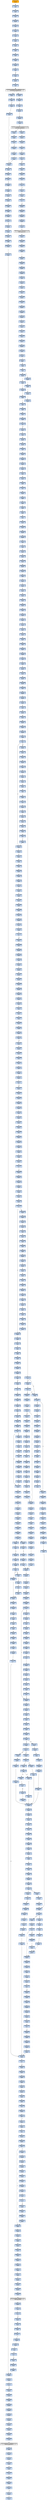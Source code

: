 strict digraph G {
	graph [bgcolor=transparent,
		name=G
	];
	node [color=lightsteelblue,
		fillcolor=lightsteelblue,
		shape=rectangle,
		style=filled
	];
	"0x0041ca8b"	[label="0x0041ca8b
xorl"];
	"0x0041ca8d"	[label="0x0041ca8d
leal"];
	"0x0041ca8b" -> "0x0041ca8d"	[color="#000000"];
	"0x0041ca87"	[label="0x0041ca87
movl"];
	"0x0041ca89"	[label="0x0041ca89
xorl"];
	"0x0041ca87" -> "0x0041ca89"	[color="#000000"];
	"0x0041c864"	[label="0x0041c864
xorl"];
	"0x0041c866"	[label="0x0041c866
movb"];
	"0x0041c864" -> "0x0041c866"	[color="#000000"];
	"0x0041c8f4"	[label="0x0041c8f4
movb"];
	"0x0041c8f6"	[label="0x0041c8f6
movl"];
	"0x0041c8f4" -> "0x0041c8f6"	[color="#000000"];
	"0x0041c398"	[label="0x0041c398
pushl"];
	"0x0041c39a"	[label="0x0041c39a
pushl"];
	"0x0041c398" -> "0x0041c39a"	[color="#000000"];
	"0x0041cf3d"	[label="0x0041cf3d
incl"];
	"0x0041cf3e"	[label="0x0041cf3e
leal"];
	"0x0041cf3d" -> "0x0041cf3e"	[color="#000000"];
	"0x0041c02f"	[label="0x0041c02f
jne"];
	"0x0041c035"	[label="0x0041c035
leal"];
	"0x0041c02f" -> "0x0041c035"	[color="#000000",
		label=F];
	"0x0041ce5f"	[label="0x0041ce5f
movl"];
	"0x0041ce62"	[label="0x0041ce62
movl"];
	"0x0041ce5f" -> "0x0041ce62"	[color="#000000"];
	"0x0041c9f4"	[label="0x0041c9f4
movl"];
	"0x0041c9f9"	[label="0x0041c9f9
subl"];
	"0x0041c9f4" -> "0x0041c9f9"	[color="#000000"];
	GETMODULEHANDLEA_KERNEL32_DLL	[color=lightgrey,
		fillcolor=lightgrey,
		label="GETMODULEHANDLEA_KERNEL32_DLL
GETMODULEHANDLEA"];
	"0x0041c287"	[label="0x0041c287
testl"];
	GETMODULEHANDLEA_KERNEL32_DLL -> "0x0041c287"	[color="#000000"];
	"0x0041c042"	[label="0x0041c042
movl"];
	GETMODULEHANDLEA_KERNEL32_DLL -> "0x0041c042"	[color="#000000"];
	"0x0041cbc3"	[label="0x0041cbc3
xorl"];
	"0x0041cbc5"	[label="0x0041cbc5
movl"];
	"0x0041cbc3" -> "0x0041cbc5"	[color="#000000"];
	"0x0041c93d"	[label="0x0041c93d
jge"];
	"0x0041c943"	[label="0x0041c943
cmpl"];
	"0x0041c93d" -> "0x0041c943"	[color="#000000",
		label=F];
	"0x0041c82c"	[label="0x0041c82c
addl"];
	"0x0041c831"	[label="0x0041c831
ret"];
	"0x0041c82c" -> "0x0041c831"	[color="#000000"];
	"0x0041c904"	[label="0x0041c904
shll"];
	"0x0041c907"	[label="0x0041c907
movw"];
	"0x0041c904" -> "0x0041c907"	[color="#000000"];
	"0x0041c9ec"	[label="0x0041c9ec
jae"];
	"0x0041c9ee"	[label="0x0041c9ee
movl"];
	"0x0041c9ec" -> "0x0041c9ee"	[color="#000000",
		label=F];
	"0x0041c9c0"	[label="0x0041c9c0
movb"];
	"0x0041c9c2"	[label="0x0041c9c2
incl"];
	"0x0041c9c0" -> "0x0041c9c2"	[color="#000000"];
	"0x0041cf31"	[label="0x0041cf31
movl"];
	"0x0041cf37"	[label="0x0041cf37
movl"];
	"0x0041cf31" -> "0x0041cf37"	[color="#000000"];
	"0x0041ceee"	[label="0x0041ceee
andl"];
	"0x0041cef3"	[label="0x0041cef3
shrl"];
	"0x0041ceee" -> "0x0041cef3"	[color="#000000"];
	"0x0041cee0"	[label="0x0041cee0
addl"];
	"0x0041cee2"	[label="0x0041cee2
shrl"];
	"0x0041cee0" -> "0x0041cee2"	[color="#000000"];
	"0x0041ccc9"	[label="0x0041ccc9
jb"];
	"0x0041cccb"	[label="0x0041cccb
jmp"];
	"0x0041ccc9" -> "0x0041cccb"	[color="#000000",
		label=F];
	"0x0041c056"	[label="0x0041c056
movb"];
	"0x0041c058"	[label="0x0041c058
scasb"];
	"0x0041c056" -> "0x0041c058"	[color="#000000"];
	"0x0041cb59"	[label="0x0041cb59
stosb"];
	"0x0041cb5a"	[label="0x0041cb5a
call"];
	"0x0041cb59" -> "0x0041cb5a"	[color="#000000"];
	"0x0041ce22"	[label="0x0041ce22
movl"];
	"0x0041ce24"	[label="0x0041ce24
je"];
	"0x0041ce22" -> "0x0041ce24"	[color="#000000"];
	"0x0041ce31"	[label="0x0041ce31
cmpl"];
	"0x0041ce34"	[label="0x0041ce34
jb"];
	"0x0041ce31" -> "0x0041ce34"	[color="#000000"];
	"0x0041c155"	[label="0x0041c155
jmp"];
	"0x0041c15f"	[label="0x0041c15f
movl"];
	"0x0041c155" -> "0x0041c15f"	[color="#000000"];
	"0x0041c7d4"	[label="0x0041c7d4
orl"];
	"0x0041c7d6"	[label="0x0041c7d6
movl"];
	"0x0041c7d4" -> "0x0041c7d6"	[color="#000000"];
	"0x0041cece"	[label="0x0041cece
movl"];
	"0x0041ced1"	[label="0x0041ced1
jae"];
	"0x0041cece" -> "0x0041ced1"	[color="#000000"];
	"0x0041c98b"	[label="0x0041c98b
movl"];
	"0x0041c98f"	[label="0x0041c98f
leal"];
	"0x0041c98b" -> "0x0041c98f"	[color="#000000"];
	VIRTUALPROTECT_KERNEL32_DLL	[color=lightgrey,
		fillcolor=lightgrey,
		label="VIRTUALPROTECT_KERNEL32_DLL
VIRTUALPROTECT"];
	"0x0041c3ff"	[label="0x0041c3ff
popl"];
	VIRTUALPROTECT_KERNEL32_DLL -> "0x0041c3ff"	[color="#000000"];
	"0x0041cef7"	[label="0x0041cef7
cmpl"];
	"0x0041cefa"	[label="0x0041cefa
jae"];
	"0x0041cef7" -> "0x0041cefa"	[color="#000000"];
	"0x0041cd3e"	[label="0x0041cd3e
movl"];
	"0x0041cd42"	[label="0x0041cd42
jmp"];
	"0x0041cd3e" -> "0x0041cd42"	[color="#000000"];
	"0x0041cb0f"	[label="0x0041cb0f
leal"];
	"0x0041cb12"	[label="0x0041cb12
movl"];
	"0x0041cb0f" -> "0x0041cb12"	[color="#000000"];
	"0x0041ca6a"	[label="0x0041ca6a
subl"];
	"0x0041ca6c"	[label="0x0041ca6c
subl"];
	"0x0041ca6a" -> "0x0041ca6c"	[color="#000000"];
	"0x0041c99f"	[label="0x0041c99f
jb"];
	"0x0041c9a1"	[label="0x0041c9a1
popl"];
	"0x0041c99f" -> "0x0041c9a1"	[color="#000000",
		label=F];
	"0x0041c05b"	[label="0x0041c05b
cmpb"];
	"0x0041c05d"	[label="0x0041c05d
jne"];
	"0x0041c05b" -> "0x0041c05d"	[color="#000000"];
	"0x0041cf5d"	[label="0x0041cf5d
movl"];
	"0x0041cf61"	[label="0x0041cf61
movl"];
	"0x0041cf5d" -> "0x0041cf61"	[color="#000000"];
	"0x0041ca82"	[label="0x0041ca82
popl"];
	"0x0041ca83"	[label="0x0041ca83
ret"];
	"0x0041ca82" -> "0x0041ca83"	[color="#000000"];
	"0x0041cb43"	[label="0x0041cb43
movl"];
	"0x0041cb49"	[label="0x0041cb49
movl"];
	"0x0041cb43" -> "0x0041cb49"	[color="#000000"];
	"0x0041c6ec"	[label="0x0041c6ec
leal"];
	"0x0041c6f0"	[label="0x0041c6f0
call"];
	"0x0041c6ec" -> "0x0041c6f0"	[color="#000000"];
	"0x0041c0b2"	[label="0x0041c0b2
pushl"];
	"0x0041c0b7"	[label="0x0041c0b7
pushl"];
	"0x0041c0b2" -> "0x0041c0b7"	[color="#000000"];
	"0x0041c395"	[label="0x0041c395
pushl"];
	"0x0041c396"	[label="0x0041c396
pushl"];
	"0x0041c395" -> "0x0041c396"	[color="#000000"];
	VIRTUALFREE_KERNEL32_DLL	[color=lightgrey,
		fillcolor=lightgrey,
		label="VIRTUALFREE_KERNEL32_DLL
VIRTUALFREE"];
	"0x0041c1a8"	[label="0x0041c1a8
movl"];
	VIRTUALFREE_KERNEL32_DLL -> "0x0041c1a8"	[color="#000000"];
	"0x0041cf4b"	[label="0x0041cf4b
incl"];
	"0x0041cf4c"	[label="0x0041cf4c
movb"];
	"0x0041cf4b" -> "0x0041cf4c"	[color="#000000"];
	"0x0041c2f1"	[label="0x0041c2f1
jne"];
	"0x0041c365"	[label="0x0041c365
movl"];
	"0x0041c2f1" -> "0x0041c365"	[color="#000000",
		label=T];
	"0x0041c1ae"	[label="0x0041c1ae
orl"];
	"0x0041c1b0"	[label="0x0041c1b0
je"];
	"0x0041c1ae" -> "0x0041c1b0"	[color="#000000"];
	"0x0041c90a"	[label="0x0041c90a
shrl"];
	"0x0041c90d"	[label="0x0041c90d
repz"];
	"0x0041c90a" -> "0x0041c90d"	[color="#000000"];
	"0x0041c16f"	[label="0x0041c16f
sarl"];
	"0x0041c172"	[label="0x0041c172
repz"];
	"0x0041c16f" -> "0x0041c172"	[color="#000000"];
	"0x0041cb3d"	[label="0x0041cb3d
movl"];
	"0x0041cb3d" -> "0x0041cb43"	[color="#000000"];
	"0x0041c1a8" -> "0x0041c1ae"	[color="#000000"];
	"0x0041c7bb"	[label="0x0041c7bb
movb"];
	"0x0041c7bd"	[label="0x0041c7bd
incl"];
	"0x0041c7bb" -> "0x0041c7bd"	[color="#000000"];
	"0x0041cce7"	[label="0x0041cce7
popl"];
	"0x0041cce8"	[label="0x0041cce8
movb"];
	"0x0041cce7" -> "0x0041cce8"	[color="#000000"];
	"0x0041cca3"	[label="0x0041cca3
testb"];
	"0x0041cca5"	[label="0x0041cca5
jne"];
	"0x0041cca3" -> "0x0041cca5"	[color="#000000"];
	"0x0041c85e"	[label="0x0041c85e
movl"];
	"0x0041c862"	[label="0x0041c862
jbe"];
	"0x0041c85e" -> "0x0041c862"	[color="#000000"];
	"0x0041c855"	[label="0x0041c855
movl"];
	"0x0041c85c"	[label="0x0041c85c
cmpl"];
	"0x0041c855" -> "0x0041c85c"	[color="#000000"];
	"0x0041caaf"	[label="0x0041caaf
incl"];
	"0x0041cab0"	[label="0x0041cab0
cmpl"];
	"0x0041caaf" -> "0x0041cab0"	[color="#000000"];
	"0x0041c9e9"	[label="0x0041c9e9
cmpl"];
	"0x0041c9e9" -> "0x0041c9ec"	[color="#000000"];
	"0x0041c04e"	[label="0x0041c04e
pushl"];
	"0x0041c04f"	[label="0x0041c04f
call"];
	"0x0041c04e" -> "0x0041c04f"	[color="#000000"];
	"0x0041cf4e"	[label="0x0041cf4e
movb"];
	"0x0041cf4c" -> "0x0041cf4e"	[color="#000000"];
	"0x0041ca07"	[label="0x0041ca07
jae"];
	"0x0041ca09"	[label="0x0041ca09
movl"];
	"0x0041ca07" -> "0x0041ca09"	[color="#000000",
		label=F];
	"0x0041ca1d"	[label="0x0041ca1d
cmpl"];
	"0x0041ca07" -> "0x0041ca1d"	[color="#000000",
		label=T];
	"0x0041cec4"	[label="0x0041cec4
orl"];
	"0x0041cec6"	[label="0x0041cec6
movl"];
	"0x0041cec4" -> "0x0041cec6"	[color="#000000"];
	"0x0041ce46"	[label="0x0041ce46
movl"];
	"0x0041ce49"	[label="0x0041ce49
movl"];
	"0x0041ce46" -> "0x0041ce49"	[color="#000000"];
	"0x0041c9a2"	[label="0x0041c9a2
popl"];
	"0x0041c9a1" -> "0x0041c9a2"	[color="#000000"];
	"0x0041c80a"	[label="0x0041c80a
popl"];
	"0x0041c80b"	[label="0x0041c80b
popl"];
	"0x0041c80a" -> "0x0041c80b"	[color="#000000"];
	"0x0041c9de"	[label="0x0041c9de
addl"];
	"0x0041c9e1"	[label="0x0041c9e1
movl"];
	"0x0041c9de" -> "0x0041c9e1"	[color="#000000"];
	"0x0041c7a5"	[label="0x0041c7a5
movl"];
	"0x0041c7a7"	[label="0x0041c7a7
pushl"];
	"0x0041c7a5" -> "0x0041c7a7"	[color="#000000"];
	"0x0041c993"	[label="0x0041c993
incl"];
	"0x0041c994"	[label="0x0041c994
movl"];
	"0x0041c993" -> "0x0041c994"	[color="#000000"];
	"0x0041c39e"	[label="0x0041c39e
call"];
	"0x0041c39e" -> VIRTUALPROTECT_KERNEL32_DLL	[color="#000000"];
	"0x0041c8b3"	[label="0x0041c8b3
movl"];
	"0x0041c8b7"	[label="0x0041c8b7
ja"];
	"0x0041c8b3" -> "0x0041c8b7"	[color="#000000"];
	"0x0041cb63"	[label="0x0041cb63
subl"];
	"0x0041cb5a" -> "0x0041cb63"	[color="#000000"];
	"0x0041cf6c"	[label="0x0041cf6c
testb"];
	"0x0041cf6e"	[label="0x0041cf6e
je"];
	"0x0041cf6c" -> "0x0041cf6e"	[color="#000000"];
	"0x0041c97f"	[label="0x0041c97f
movl"];
	"0x0041c983"	[label="0x0041c983
movl"];
	"0x0041c97f" -> "0x0041c983"	[color="#000000"];
	"0x0041cb71"	[label="0x0041cb71
pushl"];
	"0x0041cb72"	[label="0x0041cb72
pushl"];
	"0x0041cb71" -> "0x0041cb72"	[color="#000000"];
	"0x0041cb02"	[label="0x0041cb02
movl"];
	"0x0041cb06"	[label="0x0041cb06
movl"];
	"0x0041cb02" -> "0x0041cb06"	[color="#000000"];
	"0x0041c7f2"	[label="0x0041c7f2
subl"];
	"0x0041c7f4"	[label="0x0041c7f4
shrl"];
	"0x0041c7f2" -> "0x0041c7f4"	[color="#000000"];
	"0x0041cb0d"	[label="0x0041cb0d
movl"];
	"0x0041cb0d" -> "0x0041cb0f"	[color="#000000"];
	"0x0041c939"	[label="0x0041c939
movl"];
	"0x0041c939" -> "0x0041c93d"	[color="#000000"];
	"0x0041c7a8"	[label="0x0041c7a8
movl"];
	"0x0041c7a7" -> "0x0041c7a8"	[color="#000000"];
	"0x0041c915"	[label="0x0041c915
andl"];
	"0x0041c918"	[label="0x0041c918
repz"];
	"0x0041c915" -> "0x0041c918"	[color="#000000"];
	"0x0041ce5c"	[label="0x0041ce5c
cmpl"];
	"0x0041ce5c" -> "0x0041ce5f"	[color="#000000"];
	"0x0041ce29"	[label="0x0041ce29
jb"];
	"0x0041ce2b"	[label="0x0041ce2b
movl"];
	"0x0041ce29" -> "0x0041ce2b"	[color="#000000",
		label=F];
	"0x0041ce9c"	[label="0x0041ce9c
cmpl"];
	"0x0041ce29" -> "0x0041ce9c"	[color="#000000",
		label=T];
	"0x0041c7eb"	[label="0x0041c7eb
movl"];
	"0x0041c7ee"	[label="0x0041c7ee
movl"];
	"0x0041c7eb" -> "0x0041c7ee"	[color="#000000"];
	"0x0041c9b2"	[label="0x0041c9b2
pushl"];
	"0x0041c9b3"	[label="0x0041c9b3
movl"];
	"0x0041c9b2" -> "0x0041c9b3"	[color="#000000"];
	"0x0041c7f6"	[label="0x0041c7f6
movl"];
	"0x0041c7f4" -> "0x0041c7f6"	[color="#000000"];
	"0x0041ca4e"	[label="0x0041ca4e
jmp"];
	"0x0041ca58"	[label="0x0041ca58
movl"];
	"0x0041ca4e" -> "0x0041ca58"	[color="#000000"];
	"0x0041ce88"	[label="0x0041ce88
shrl"];
	"0x0041ce8a"	[label="0x0041ce8a
leal"];
	"0x0041ce88" -> "0x0041ce8a"	[color="#000000"];
	"0x0041c00e"	[label="0x0041c00e
call"];
	"0x0041c014"	[label="0x0041c014
popl"];
	"0x0041c00e" -> "0x0041c014"	[color="#000000"];
	"0x0041c03b"	[label="0x0041c03b
pushl"];
	"0x0041c035" -> "0x0041c03b"	[color="#000000"];
	"0x0041c8e9"	[label="0x0041c8e9
movl"];
	"0x0041c8eb"	[label="0x0041c8eb
andl"];
	"0x0041c8e9" -> "0x0041c8eb"	[color="#000000"];
	"0x0041c11d"	[label="0x0041c11d
xorl"];
	"0x0041c11f"	[label="0x0041c11f
orl"];
	"0x0041c11d" -> "0x0041c11f"	[color="#000000"];
	"0x0041c804"	[label="0x0041c804
addl"];
	"0x0041c806"	[label="0x0041c806
popl"];
	"0x0041c804" -> "0x0041c806"	[color="#000000"];
	"0x0041ca9b"	[label="0x0041ca9b
movb"];
	"0x0041caa2"	[label="0x0041caa2
popl"];
	"0x0041ca9b" -> "0x0041caa2"	[color="#000000"];
	"0x0041c8d5"	[label="0x0041c8d5
movl"];
	"0x0041c8d8"	[label="0x0041c8d8
movl"];
	"0x0041c8d5" -> "0x0041c8d8"	[color="#000000"];
	"0x0041cb9c"	[label="0x0041cb9c
incl"];
	"0x0041cb9d"	[label="0x0041cb9d
cmpl"];
	"0x0041cb9c" -> "0x0041cb9d"	[color="#000000"];
	"0x0041cf63"	[label="0x0041cf63
jmp"];
	"0x0041cf70"	[label="0x0041cf70
cmpl"];
	"0x0041cf63" -> "0x0041cf70"	[color="#000000"];
	"0x0041ca75"	[label="0x0041ca75
addl"];
	"0x0041ca77"	[label="0x0041ca77
movl"];
	"0x0041ca75" -> "0x0041ca77"	[color="#000000"];
	"0x0041ca65"	[label="0x0041ca65
movl"];
	"0x0041ca65" -> "0x0041ca6a"	[color="#000000"];
	"0x0041c055"	[label="0x0041c055
stosl"];
	"0x0041c055" -> "0x0041c056"	[color="#000000"];
	"0x0041ca22"	[label="0x0041ca22
cmpl"];
	"0x0041ca25"	[label="0x0041ca25
sbbl"];
	"0x0041ca22" -> "0x0041ca25"	[color="#000000"];
	"0x0041cd42" -> "0x0041cf70"	[color="#000000"];
	"0x0041c8f0"	[label="0x0041c8f0
subl"];
	"0x0041c8eb" -> "0x0041c8f0"	[color="#000000"];
	"0x0041c0fc"	[label="0x0041c0fc
call"];
	"0x0041c6c8"	[label="0x0041c6c8
movl"];
	"0x0041c0fc" -> "0x0041c6c8"	[color="#000000"];
	"0x0041c871"	[label="0x0041c871
incl"];
	"0x0041c872"	[label="0x0041c872
incl"];
	"0x0041c871" -> "0x0041c872"	[color="#000000"];
	"0x0041c986"	[label="0x0041c986
xorl"];
	"0x0041c988"	[label="0x0041c988
movb"];
	"0x0041c986" -> "0x0041c988"	[color="#000000"];
	"0x0041c397"	[label="0x0041c397
pushl"];
	"0x0041c396" -> "0x0041c397"	[color="#000000"];
	"0x0041c0f1"	[label="0x0041c0f1
pushl"];
	"0x0041c0f7"	[label="0x0041c0f7
pushl"];
	"0x0041c0f1" -> "0x0041c0f7"	[color="#000000"];
	"0x0041ca42"	[label="0x0041ca42
jmp"];
	"0x0041ca42" -> "0x0041ca58"	[color="#000000"];
	"0x0041cb30"	[label="0x0041cb30
xorl"];
	"0x0041cb32"	[label="0x0041cb32
movl"];
	"0x0041cb30" -> "0x0041cb32"	[color="#000000"];
	"0x0041ca0f"	[label="0x0041ca0f
movl"];
	"0x0041ca09" -> "0x0041ca0f"	[color="#000000"];
	"0x0041c0e2"	[label="0x0041c0e2
movl"];
	"0x0041c0e8"	[label="0x0041c0e8
pushl"];
	"0x0041c0e2" -> "0x0041c0e8"	[color="#000000"];
	"0x0041cf05"	[label="0x0041cf05
je"];
	"0x0041cf07"	[label="0x0041cf07
movl"];
	"0x0041cf05" -> "0x0041cf07"	[color="#000000",
		label=F];
	"0x0041cf05" -> "0x0041cf37"	[color="#000000",
		label=T];
	"0x0041cec1"	[label="0x0041cec1
addl"];
	"0x0041cec1" -> "0x0041cec4"	[color="#000000"];
	"0x0041ca47"	[label="0x0041ca47
jae"];
	"0x0041ca49"	[label="0x0041ca49
movl"];
	"0x0041ca47" -> "0x0041ca49"	[color="#000000",
		label=F];
	"0x0041ca7d"	[label="0x0041ca7d
popl"];
	"0x0041ca77" -> "0x0041ca7d"	[color="#000000"];
	"0x0041c8bd"	[label="0x0041c8bd
movl"];
	"0x0041c8b7" -> "0x0041c8bd"	[color="#000000",
		label=F];
	"0x0041c875"	[label="0x0041c875
movl"];
	"0x0041c877"	[label="0x0041c877
jb"];
	"0x0041c875" -> "0x0041c877"	[color="#000000"];
	"0x0041ca7f"	[label="0x0041ca7f
movl"];
	"0x0041ca7f" -> "0x0041ca82"	[color="#000000"];
	"0x0041c853"	[label="0x0041c853
repz"];
	"0x0041c853" -> "0x0041c855"	[color="#000000"];
	"0x0041c7a4"	[label="0x0041c7a4
pushl"];
	"0x0041c7a4" -> "0x0041c7a5"	[color="#000000"];
	"0x0041cf14"	[label="0x0041cf14
jmp"];
	"0x0041cf14" -> "0x0041cf31"	[color="#000000"];
	"0x0041ccf2"	[label="0x0041ccf2
call"];
	"0x0041ccf8"	[label="0x0041ccf8
popl"];
	"0x0041ccf2" -> "0x0041ccf8"	[color="#000000"];
	"0x0041c2bb"	[label="0x0041c2bb
movl"];
	"0x0041c2be"	[label="0x0041c2be
addl"];
	"0x0041c2bb" -> "0x0041c2be"	[color="#000000"];
	"0x0041c7b1"	[label="0x0041c7b1
jb"];
	"0x0041c7b3"	[label="0x0041c7b3
pushl"];
	"0x0041c7b1" -> "0x0041c7b3"	[color="#000000",
		label=F];
	"0x0041c7e8"	[label="0x0041c7e8
movl"];
	"0x0041c7b1" -> "0x0041c7e8"	[color="#000000",
		label=T];
	"0x0041c015"	[label="0x0041c015
movl"];
	"0x0041c014" -> "0x0041c015"	[color="#000000"];
	"0x0041c264"	[label="0x0041c264
movl"];
	"0x0041c269"	[label="0x0041c269
movl"];
	"0x0041c264" -> "0x0041c269"	[color="#000000"];
	"0x0041c718"	[label="0x0041c718
testb"];
	"0x0041c71a"	[label="0x0041c71a
jne"];
	"0x0041c718" -> "0x0041c71a"	[color="#000000"];
	"0x0041c174"	[label="0x0041c174
movl"];
	"0x0041c172" -> "0x0041c174"	[color="#000000"];
	"0x0041c888"	[label="0x0041c888
movl"];
	"0x0041c88c"	[label="0x0041c88c
xorl"];
	"0x0041c888" -> "0x0041c88c"	[color="#000000"];
	"0x0041ca38"	[label="0x0041ca38
cmpl"];
	"0x0041ca3b"	[label="0x0041ca3b
jae"];
	"0x0041ca38" -> "0x0041ca3b"	[color="#000000"];
	"0x0041cf51"	[label="0x0041cf51
movl"];
	"0x0041cf4e" -> "0x0041cf51"	[color="#000000"];
	"0x0041c862" -> "0x0041c864"	[color="#000000",
		label=F];
	"0x0041ccff"	[label="0x0041ccff
ret"];
	"0x0041ccff" -> "0x0041ca9b"	[color="#000000"];
	"0x0041ce18"	[label="0x0041ce18
movb"];
	"0x0041ccff" -> "0x0041ce18"	[color="#000000"];
	"0x0041c911"	[label="0x0041c911
movl"];
	"0x0041c911" -> "0x0041c915"	[color="#000000"];
	"0x0041c292"	[label="0x0041c292
movl"];
	"0x0041c298"	[label="0x0041c298
movl"];
	"0x0041c292" -> "0x0041c298"	[color="#000000"];
	"0x0041ca5a"	[label="0x0041ca5a
movl"];
	"0x0041ca58" -> "0x0041ca5a"	[color="#000000"];
	"0x0041c9a4"	[label="0x0041c9a4
movb"];
	"0x0041c9a6"	[label="0x0041c9a6
popl"];
	"0x0041c9a4" -> "0x0041c9a6"	[color="#000000"];
	"0x0041ce95"	[label="0x0041ce95
addl"];
	"0x0041ca83" -> "0x0041ce95"	[color="#000000"];
	"0x0041cd2d"	[label="0x0041cd2d
cmpl"];
	"0x0041ca83" -> "0x0041cd2d"	[color="#000000"];
	"0x0041c7ad"	[label="0x0041c7ad
pushl"];
	"0x0041c7ae"	[label="0x0041c7ae
cmpl"];
	"0x0041c7ad" -> "0x0041c7ae"	[color="#000000"];
	"0x0041c996"	[label="0x0041c996
movl"];
	"0x0041c994" -> "0x0041c996"	[color="#000000"];
	"0x0041c384"	[label="0x0041c384
jmp"];
	"0x0041c271"	[label="0x0041c271
movl"];
	"0x0041c384" -> "0x0041c271"	[color="#000000"];
	"0x0041c04d"	[label="0x0041c04d
pushl"];
	"0x0041c04d" -> "0x0041c04e"	[color="#000000"];
	"0x0041ceae"	[label="0x0041ceae
movb"];
	"0x0041ceb2"	[label="0x0041ceb2
movl"];
	"0x0041ceae" -> "0x0041ceb2"	[color="#000000"];
	"0x0041c8c4"	[label="0x0041c8c4
movl"];
	"0x0041c8c7"	[label="0x0041c8c7
addl"];
	"0x0041c8c4" -> "0x0041c8c7"	[color="#000000"];
	"0x0041cb6c"	[label="0x0041cb6c
pushl"];
	"0x0041cb6d"	[label="0x0041cb6d
pushl"];
	"0x0041cb6c" -> "0x0041cb6d"	[color="#000000"];
	"0x0041cb4f"	[label="0x0041cb4f
movl"];
	"0x0041cb55"	[label="0x0041cb55
repz"];
	"0x0041cb4f" -> "0x0041cb55"	[color="#000000"];
	"0x0041caa3"	[label="0x0041caa3
movl"];
	"0x0041caa2" -> "0x0041caa3"	[color="#000000"];
	"0x0041c6ea"	[label="0x0041c6ea
pushl"];
	"0x0041c6eb"	[label="0x0041c6eb
pushl"];
	"0x0041c6ea" -> "0x0041c6eb"	[color="#000000"];
	"0x0041c0e9"	[label="0x0041c0e9
movl"];
	"0x0041c0e8" -> "0x0041c0e9"	[color="#000000"];
	"0x0041cb6a"	[label="0x0041cb6a
movl"];
	"0x0041cb6a" -> "0x0041cb6c"	[color="#000000"];
	"0x0041c9fb"	[label="0x0041c9fb
shrl"];
	"0x0041c9fd"	[label="0x0041c9fd
movl"];
	"0x0041c9fb" -> "0x0041c9fd"	[color="#000000"];
	"0x0041c0fa"	[label="0x0041c0fa
pushl"];
	"0x0041c0f7" -> "0x0041c0fa"	[color="#000000"];
	"0x0041cee9"	[label="0x0041cee9
movl"];
	"0x0041ceec"	[label="0x0041ceec
subl"];
	"0x0041cee9" -> "0x0041ceec"	[color="#000000"];
	"0x0041c181"	[label="0x0041c181
pushl"];
	"0x0041c183"	[label="0x0041c183
pushl"];
	"0x0041c181" -> "0x0041c183"	[color="#000000"];
	"0x0041c807"	[label="0x0041c807
movl"];
	"0x0041c806" -> "0x0041c807"	[color="#000000"];
	"0x0041cf49"	[label="0x0041cf49
subl"];
	"0x0041cf49" -> "0x0041cf4b"	[color="#000000"];
	"0x0041ccd4"	[label="0x0041ccd4
movl"];
	"0x0041ccda"	[label="0x0041ccda
leal"];
	"0x0041ccd4" -> "0x0041ccda"	[color="#000000"];
	"0x0041ca95"	[label="0x0041ca95
pushl"];
	"0x0041ca96"	[label="0x0041ca96
call"];
	"0x0041ca95" -> "0x0041ca96"	[color="#000000"];
	"0x0041c7e7"	[label="0x0041c7e7
popl"];
	"0x0041c7e7" -> "0x0041c7e8"	[color="#000000"];
	"0x0041c405"	[label="0x0041c405
pushl"];
	"0x0041c406"	[label="0x0041c406
addl"];
	"0x0041c405" -> "0x0041c406"	[color="#000000"];
	"0x0041caf7"	[label="0x0041caf7
popl"];
	"0x0041caf8"	[label="0x0041caf8
popl"];
	"0x0041caf7" -> "0x0041caf8"	[color="#000000"];
	"0x0041cf61" -> "0x0041cf63"	[color="#000000"];
	"0x0041c9e4"	[label="0x0041c9e4
movl"];
	"0x0041c9e1" -> "0x0041c9e4"	[color="#000000"];
	"0x0041cbc7"	[label="0x0041cbc7
call"];
	"0x0041c9b0"	[label="0x0041c9b0
pushl"];
	"0x0041cbc7" -> "0x0041c9b0"	[color="#000000"];
	"0x0041ca7e"	[label="0x0041ca7e
popl"];
	"0x0041ca7e" -> "0x0041ca7f"	[color="#000000"];
	"0x0041c845"	[label="0x0041c845
movl"];
	"0x0041c84b"	[label="0x0041c84b
xorl"];
	"0x0041c845" -> "0x0041c84b"	[color="#000000"];
	"0x0041ce42"	[label="0x0041ce42
movb"];
	"0x0041ce42" -> "0x0041ce46"	[color="#000000"];
	"0x0041cbaf"	[label="0x0041cbaf
call"];
	"0x0041c834"	[label="0x0041c834
subl"];
	"0x0041cbaf" -> "0x0041c834"	[color="#000000"];
	"0x0041cab3"	[label="0x0041cab3
jb"];
	"0x0041cab5"	[label="0x0041cab5
movl"];
	"0x0041cab3" -> "0x0041cab5"	[color="#000000",
		label=F];
	"0x0041c10e"	[label="0x0041c10e
pushl"];
	"0x0041c10f"	[label="0x0041c10f
pushl"];
	"0x0041c10e" -> "0x0041c10f"	[color="#000000"];
	"0x0041cab9"	[label="0x0041cab9
leal"];
	"0x0041cab5" -> "0x0041cab9"	[color="#000000"];
	"0x0041c022"	[label="0x0041c022
cmpl"];
	"0x0041c029"	[label="0x0041c029
movl"];
	"0x0041c022" -> "0x0041c029"	[color="#000000"];
	"0x0041c826"	[label="0x0041c826
movl"];
	"0x0041c826" -> "0x0041c82c"	[color="#000000"];
	"0x0041cce6"	[label="0x0041cce6
popl"];
	"0x0041cce6" -> "0x0041cce7"	[color="#000000"];
	"0x0041ce58"	[label="0x0041ce58
orl"];
	"0x0041ce5a"	[label="0x0041ce5a
movl"];
	"0x0041ce58" -> "0x0041ce5a"	[color="#000000"];
	"0x0041c926"	[label="0x0041c926
addl"];
	"0x0041c929"	[label="0x0041c929
incl"];
	"0x0041c926" -> "0x0041c929"	[color="#000000"];
	"0x0041ca85"	[label="0x0041ca85
pushl"];
	"0x0041ca86"	[label="0x0041ca86
pushl"];
	"0x0041ca85" -> "0x0041ca86"	[color="#000000"];
	"0x0041c0fb"	[label="0x0041c0fb
pushl"];
	"0x0041c0fb" -> "0x0041c0fc"	[color="#000000"];
	"0x0041c2f0"	[label="0x0041c2f0
popl"];
	"0x0041c2f0" -> "0x0041c2f1"	[color="#000000"];
	"0x0041c9d9"	[label="0x0041c9d9
orl"];
	"0x0041c9db"	[label="0x0041c9db
movl"];
	"0x0041c9d9" -> "0x0041c9db"	[color="#000000"];
	"0x0041ccc6"	[label="0x0041ccc6
cmpl"];
	"0x0041ccc6" -> "0x0041ccc9"	[color="#000000"];
	"0x0041c394"	[label="0x0041c394
pushl"];
	"0x0041c394" -> "0x0041c395"	[color="#000000"];
	"0x0041c9a3"	[label="0x0041c9a3
popl"];
	"0x0041c9a3" -> "0x0041c9a4"	[color="#000000"];
	"0x0041cba8"	[label="0x0041cba8
leal"];
	"0x0041cbac"	[label="0x0041cbac
pushl"];
	"0x0041cba8" -> "0x0041cbac"	[color="#000000"];
	"0x0041caf1"	[label="0x0041caf1
movl"];
	"0x0041c831" -> "0x0041caf1"	[color="#000000"];
	"0x0041c01c"	[label="0x0041c01c
subl"];
	"0x0041c01c" -> "0x0041c022"	[color="#000000"];
	"0x0041ce2e"	[label="0x0041ce2e
leal"];
	"0x0041ce2b" -> "0x0041ce2e"	[color="#000000"];
	"0x0041c9e6"	[label="0x0041c9e6
movl"];
	"0x0041c9e4" -> "0x0041c9e6"	[color="#000000"];
	"0x0041c91a"	[label="0x0041c91a
movl"];
	"0x0041c91e"	[label="0x0041c91e
movl"];
	"0x0041c91a" -> "0x0041c91e"	[color="#000000"];
	"0x0041c99c"	[label="0x0041c99c
incl"];
	"0x0041c996" -> "0x0041c99c"	[color="#000000"];
	"0x0041ca05"	[label="0x0041ca05
cmpl"];
	"0x0041ca05" -> "0x0041ca07"	[color="#000000"];
	"0x0041c251"	[label="0x0041c251
je"];
	"0x0041c251" -> "0x0041c264"	[color="#000000",
		label=T];
	"0x0041c8c1"	[label="0x0041c8c1
movl"];
	"0x0041c8bd" -> "0x0041c8c1"	[color="#000000"];
	"0x0041c88e"	[label="0x0041c88e
movl"];
	"0x0041c892"	[label="0x0041c892
movl"];
	"0x0041c88e" -> "0x0041c892"	[color="#000000"];
	"0x0041c907" -> "0x0041c90a"	[color="#000000"];
	"0x0041ca00"	[label="0x0041ca00
andl"];
	"0x0041ca00" -> "0x0041ca05"	[color="#000000"];
	"0x0041c840"	[label="0x0041c840
movl"];
	"0x0041c840" -> "0x0041c845"	[color="#000000"];
	"0x0041cf16"	[label="0x0041cf16
movl"];
	"0x0041cf1c"	[label="0x0041cf1c
movl"];
	"0x0041cf16" -> "0x0041cf1c"	[color="#000000"];
	"0x0041cb08"	[label="0x0041cb08
movl"];
	"0x0041cb06" -> "0x0041cb08"	[color="#000000"];
	"0x0041cb6e"	[label="0x0041cb6e
leal"];
	"0x0041cb6e" -> "0x0041cb71"	[color="#000000"];
	"0x0041c0fa" -> "0x0041c0fb"	[color="#000000"];
	"0x0041cea2"	[label="0x0041cea2
movl"];
	"0x0041cea5"	[label="0x0041cea5
movl"];
	"0x0041cea2" -> "0x0041cea5"	[color="#000000"];
	"0x0041cb2a"	[label="0x0041cb2a
movl"];
	"0x0041cb2a" -> "0x0041cb30"	[color="#000000"];
	"0x0041c83d"	[label="0x0041c83d
movl"];
	"0x0041c83f"	[label="0x0041c83f
pushl"];
	"0x0041c83d" -> "0x0041c83f"	[color="#000000"];
	"0x0041c420"	[label="0x0041c420
pushl"];
	"0x0041c425"	[label="0x0041c425
ret"];
	"0x0041c420" -> "0x0041c425"	[color="#000000"];
	"0x0041cce3"	[label="0x0041cce3
repz"];
	"0x0041cce5"	[label="0x0041cce5
popl"];
	"0x0041cce3" -> "0x0041cce5"	[color="#000000"];
	"0x0041c062"	[label="0x0041c062
jmp"];
	"0x0041c08d"	[label="0x0041c08d
movl"];
	"0x0041c062" -> "0x0041c08d"	[color="#000000"];
	"0x0041c8c9"	[label="0x0041c8c9
cmpl"];
	"0x0041c8cc"	[label="0x0041c8cc
movl"];
	"0x0041c8c9" -> "0x0041c8cc"	[color="#000000"];
	"0x0041c90f"	[label="0x0041c90f
movl"];
	"0x0041c90d" -> "0x0041c90f"	[color="#000000"];
	"0x0041ceb8"	[label="0x0041ceb8
movl"];
	"0x0041cebc"	[label="0x0041cebc
andl"];
	"0x0041ceb8" -> "0x0041cebc"	[color="#000000"];
	"0x0041cf7e"	[label="0x0041cf7e
movl"];
	"0x0041cf80"	[label="0x0041cf80
popl"];
	"0x0041cf7e" -> "0x0041cf80"	[color="#000000"];
	"0x0041c03c"	[label="0x0041c03c
call"];
	"0x0041c03b" -> "0x0041c03c"	[color="#000000"];
	"0x0041c72f"	[label="0x0041c72f
ret"];
	"0x0041c101"	[label="0x0041c101
movb"];
	"0x0041c72f" -> "0x0041c101"	[color="#000000"];
	"0x0041c949"	[label="0x0041c949
je"];
	"0x0041c95a"	[label="0x0041c95a
movl"];
	"0x0041c949" -> "0x0041c95a"	[color="#000000",
		label=T];
	"0x0041c2a2"	[label="0x0041c2a2
movl"];
	"0x0041c2a8"	[label="0x0041c2a8
movl"];
	"0x0041c2a2" -> "0x0041c2a8"	[color="#000000"];
	"0x0041ce1f"	[label="0x0041ce1f
popl"];
	"0x0041ce18" -> "0x0041ce1f"	[color="#000000"];
	"0x0041cf43"	[label="0x0041cf43
movl"];
	"0x0041cf45"	[label="0x0041cf45
jae"];
	"0x0041cf43" -> "0x0041cf45"	[color="#000000"];
	"0x0041ca14"	[label="0x0041ca14
xorl"];
	"0x0041ca16"	[label="0x0041ca16
movb"];
	"0x0041ca14" -> "0x0041ca16"	[color="#000000"];
	"0x0041c92a"	[label="0x0041c92a
decl"];
	"0x0041c92b"	[label="0x0041c92b
addl"];
	"0x0041c92a" -> "0x0041c92b"	[color="#000000"];
	"0x0041c093"	[label="0x0041c093
orl"];
	"0x0041c095"	[label="0x0041c095
je"];
	"0x0041c093" -> "0x0041c095"	[color="#000000"];
	"0x0041cb57"	[label="0x0041cb57
movl"];
	"0x0041cb55" -> "0x0041cb57"	[color="#000000"];
	"0x0041ce78"	[label="0x0041ce78
movl"];
	"0x0041ce7d"	[label="0x0041ce7d
movl"];
	"0x0041ce78" -> "0x0041ce7d"	[color="#000000"];
	"0x0041c7b4"	[label="0x0041c7b4
movl"];
	"0x0041c7b3" -> "0x0041c7b4"	[color="#000000"];
	"0x0041c00a"	[label="0x0041c00a
popl"];
	"0x0041c00b"	[label="0x0041c00b
incl"];
	"0x0041c00a" -> "0x0041c00b"	[color="#000000"];
	"0x0041c823"	[label="0x0041c823
leal"];
	"0x0041c823" -> "0x0041c826"	[color="#000000"];
	"0x0041c922"	[label="0x0041c922
movl"];
	"0x0041c922" -> "0x0041c926"	[color="#000000"];
	"0x0041c189"	[label="0x0041c189
call"];
	"0x0041c189" -> VIRTUALFREE_KERNEL32_DLL	[color="#000000"];
	"0x0041cf53"	[label="0x0041cf53
cmpl"];
	"0x0041cf51" -> "0x0041cf53"	[color="#000000"];
	"0x0041c029" -> "0x0041c02f"	[color="#000000"];
	"0x0041c807" -> "0x0041c80a"	[color="#000000"];
	"0x0041c243"	[label="0x0041c243
movl"];
	"0x0041c249"	[label="0x0041c249
movl"];
	"0x0041c243" -> "0x0041c249"	[color="#000000"];
	"0x0041c9b8"	[label="0x0041c9b8
cmpl"];
	"0x0041c9bc"	[label="0x0041c9bc
jb"];
	"0x0041c9b8" -> "0x0041c9bc"	[color="#000000"];
	"0x0041cf47"	[label="0x0041cf47
movl"];
	"0x0041cf47" -> "0x0041cf49"	[color="#000000"];
	"0x0041cbb6"	[label="0x0041cbb6
jne"];
	"0x0041cbb6" -> "0x0041cbc3"	[color="#000000",
		label=T];
	"0x0041c26f"	[label="0x0041c26f
addl"];
	"0x0041c26f" -> "0x0041c271"	[color="#000000"];
	"0x0041c84d"	[label="0x0041c84d
leal"];
	"0x0041c851"	[label="0x0041c851
xorl"];
	"0x0041c84d" -> "0x0041c851"	[color="#000000"];
	"0x0041c8f2"	[label="0x0041c8f2
addl"];
	"0x0041c8f2" -> "0x0041c8f4"	[color="#000000"];
	"0x0041ca20"	[label="0x0041ca20
jae"];
	"0x0041ca1d" -> "0x0041ca20"	[color="#000000"];
	"0x0041c970"	[label="0x0041c970
testb"];
	"0x0041c972"	[label="0x0041c972
je"];
	"0x0041c970" -> "0x0041c972"	[color="#000000"];
	"0x0041cf39"	[label="0x0041cf39
movl"];
	"0x0041cf39" -> "0x0041cf3d"	[color="#000000"];
	"0x0041c83f" -> "0x0041c840"	[color="#000000"];
	"0x0041cabd"	[label="0x0041cabd
pushl"];
	"0x0041cac2"	[label="0x0041cac2
call"];
	"0x0041cabd" -> "0x0041cac2"	[color="#000000"];
	"0x0041c6d2"	[label="0x0041c6d2
leal"];
	"0x0041c6d6"	[label="0x0041c6d6
pushl"];
	"0x0041c6d2" -> "0x0041c6d6"	[color="#000000"];
	"0x0041c2c6"	[label="0x0041c2c6
testl"];
	"0x0041c2c8"	[label="0x0041c2c8
je"];
	"0x0041c2c6" -> "0x0041c2c8"	[color="#000000"];
	"0x0041c269" -> "0x0041c26f"	[color="#000000"];
	"0x0041cf83"	[label="0x0041cf83
movb"];
	"0x0041cf85"	[label="0x0041cf85
popl"];
	"0x0041cf83" -> "0x0041cf85"	[color="#000000"];
	"0x0041c112"	[label="0x0041c112
movl"];
	"0x0041c114"	[label="0x0041c114
subl"];
	"0x0041c112" -> "0x0041c114"	[color="#000000"];
	"0x0041c121"	[label="0x0041c121
je"];
	"0x0041c151"	[label="0x0041c151
popl"];
	"0x0041c121" -> "0x0041c151"	[color="#000000",
		label=T];
	"0x0041c7ee" -> "0x0041c7f2"	[color="#000000"];
	"0x0041c24f"	[label="0x0041c24f
orl"];
	"0x0041c24f" -> "0x0041c251"	[color="#000000"];
	"0x0041c400"	[label="0x0041c400
movl"];
	"0x0041c3ff" -> "0x0041c400"	[color="#000000"];
	"0x0041c869"	[label="0x0041c869
movl"];
	"0x0041c866" -> "0x0041c869"	[color="#000000"];
	"0x0041c80f"	[label="0x0041c80f
movl"];
	"0x0041cac2" -> "0x0041c80f"	[color="#000000"];
	"0x0041c08d" -> "0x0041c093"	[color="#000000"];
	"0x0041cefc"	[label="0x0041cefc
movl"];
	"0x0041cf03"	[label="0x0041cf03
testl"];
	"0x0041cefc" -> "0x0041cf03"	[color="#000000"];
	"0x0041cef5"	[label="0x0041cef5
addl"];
	"0x0041cef3" -> "0x0041cef5"	[color="#000000"];
	"0x0041cf22"	[label="0x0041cf22
leal"];
	"0x0041cf1c" -> "0x0041cf22"	[color="#000000"];
	"0x0041ccbb"	[label="0x0041ccbb
cmpb"];
	"0x0041ccc3"	[label="0x0041ccc3
jne"];
	"0x0041ccbb" -> "0x0041ccc3"	[color="#000000"];
	"0x0041ce6a"	[label="0x0041ce6a
movl"];
	"0x0041ce6d"	[label="0x0041ce6d
movl"];
	"0x0041ce6a" -> "0x0041ce6d"	[color="#000000"];
	"0x0041c972" -> "0x0041c996"	[color="#000000",
		label=T];
	"0x0041c974"	[label="0x0041c974
movl"];
	"0x0041c972" -> "0x0041c974"	[color="#000000",
		label=F];
	"0x0041ccde"	[label="0x0041ccde
movl"];
	"0x0041ccde" -> "0x0041cce3"	[color="#000000"];
	"0x0041ce20"	[label="0x0041ce20
testb"];
	"0x0041ce20" -> "0x0041ce22"	[color="#000000"];
	"0x0041c879"	[label="0x0041c879
movl"];
	"0x0041c87e"	[label="0x0041c87e
movl"];
	"0x0041c879" -> "0x0041c87e"	[color="#000000"];
	"0x0041cf0d"	[label="0x0041cf0d
movl"];
	"0x0041cf0d" -> "0x0041cf14"	[color="#000000"];
	"0x0041cef5" -> "0x0041cef7"	[color="#000000"];
	"0x0041c929" -> "0x0041c92a"	[color="#000000"];
	"0x0041caad"	[label="0x0041caad
addl"];
	"0x0041caad" -> "0x0041caaf"	[color="#000000"];
	"0x0041cf25"	[label="0x0041cf25
movl"];
	"0x0041cf2b"	[label="0x0041cf2b
movl"];
	"0x0041cf25" -> "0x0041cf2b"	[color="#000000"];
	"0x0041c1c6"	[label="0x0041c1c6
subl"];
	"0x0041c1c8"	[label="0x0041c1c8
je"];
	"0x0041c1c6" -> "0x0041c1c8"	[color="#000000"];
	"0x0041ce90"	[label="0x0041ce90
call"];
	"0x0041ce8a" -> "0x0041ce90"	[color="#000000"];
	"0x0041c9db" -> "0x0041c9de"	[color="#000000"];
	"0x0041cf81"	[label="0x0041cf81
popl"];
	"0x0041cf80" -> "0x0041cf81"	[color="#000000"];
	"0x0041c373"	[label="0x0041c373
movl"];
	"0x0041c375"	[label="0x0041c375
movl"];
	"0x0041c373" -> "0x0041c375"	[color="#000000"];
	"0x0041c80c"	[label="0x0041c80c
ret"];
	"0x0041c80b" -> "0x0041c80c"	[color="#000000"];
	"0x0041cbad"	[label="0x0041cbad
movl"];
	"0x0041cbad" -> "0x0041cbaf"	[color="#000000"];
	"0x0041ce55"	[label="0x0041ce55
addl"];
	"0x0041ce55" -> "0x0041ce58"	[color="#000000"];
	"0x0041ca1b"	[label="0x0041ca1b
jmp"];
	"0x0041ca1b" -> "0x0041ca58"	[color="#000000"];
	"0x0041c8a9"	[label="0x0041c8a9
shll"];
	"0x0041c8ab"	[label="0x0041c8ab
addl"];
	"0x0041c8a9" -> "0x0041c8ab"	[color="#000000"];
	"0x0041ca27"	[label="0x0041ca27
addl"];
	"0x0041ca25" -> "0x0041ca27"	[color="#000000"];
	"0x0041c9fd" -> "0x0041ca00"	[color="#000000"];
	"0x0041c39d"	[label="0x0041c39d
pushl"];
	"0x0041c39d" -> "0x0041c39e"	[color="#000000"];
	"0x0041ce4c"	[label="0x0041ce4c
movl"];
	"0x0041ce50"	[label="0x0041ce50
andl"];
	"0x0041ce4c" -> "0x0041ce50"	[color="#000000"];
	"0x0041c9b5"	[label="0x0041c9b5
pushl"];
	"0x0041c9b6"	[label="0x0041c9b6
movl"];
	"0x0041c9b5" -> "0x0041c9b6"	[color="#000000"];
	"0x0041c7e8" -> "0x0041c7eb"	[color="#000000"];
	"0x0041c40c"	[label="0x0041c40c
popl"];
	"0x0041c40d"	[label="0x0041c40d
orl"];
	"0x0041c40c" -> "0x0041c40d"	[color="#000000"];
	"0x0041c103"	[label="0x0041c103
cmpb"];
	"0x0041c106"	[label="0x0041c106
jne"];
	"0x0041c103" -> "0x0041c106"	[color="#000000"];
	"0x0041c83b"	[label="0x0041c83b
pushl"];
	"0x0041c83c"	[label="0x0041c83c
pushl"];
	"0x0041c83b" -> "0x0041c83c"	[color="#000000"];
	"0x0041caf1" -> "0x0041caf7"	[color="#000000"];
	"0x0041ce97"	[label="0x0041ce97
leal"];
	"0x0041ce95" -> "0x0041ce97"	[color="#000000"];
	"0x0041c00c"	[label="0x0041c00c
pushl"];
	"0x0041c00d"	[label="0x0041c00d
ret"];
	"0x0041c00c" -> "0x0041c00d"	[color="#000000"];
	"0x0041ce80"	[label="0x0041ce80
subl"];
	"0x0041ce82"	[label="0x0041ce82
andl"];
	"0x0041ce80" -> "0x0041ce82"	[color="#000000"];
	"0x0041ca44"	[label="0x0041ca44
cmpl"];
	"0x0041ca44" -> "0x0041ca47"	[color="#000000"];
	"0x0041ce50" -> "0x0041ce55"	[color="#000000"];
	"0x0041c8f0" -> "0x0041c8f2"	[color="#000000"];
	"0x0041ca3b" -> "0x0041ca44"	[color="#000000",
		label=T];
	"0x0041ca3d"	[label="0x0041ca3d
movl"];
	"0x0041ca3b" -> "0x0041ca3d"	[color="#000000",
		label=F];
	"0x0041cb24"	[label="0x0041cb24
movl"];
	"0x0041cb24" -> "0x0041cb2a"	[color="#000000"];
	"0x0041ccea"	[label="0x0041ccea
popl"];
	"0x0041cceb"	[label="0x0041cceb
addl"];
	"0x0041ccea" -> "0x0041cceb"	[color="#000000"];
	"0x0041c851" -> "0x0041c853"	[color="#000000"];
	"0x0041c7fd"	[label="0x0041c7fd
andl"];
	"0x0041c802"	[label="0x0041c802
shrl"];
	"0x0041c7fd" -> "0x0041c802"	[color="#000000"];
	"0x0041c8ad"	[label="0x0041c8ad
cmpl"];
	"0x0041c8ab" -> "0x0041c8ad"	[color="#000000"];
	"0x0041ceb5"	[label="0x0041ceb5
movl"];
	"0x0041ceb2" -> "0x0041ceb5"	[color="#000000"];
	"0x0041c85c" -> "0x0041c85e"	[color="#000000"];
	"0x0041c7ae" -> "0x0041c7b1"	[color="#000000"];
	"0x0041c9b1"	[label="0x0041c9b1
pushl"];
	"0x0041c9b0" -> "0x0041c9b1"	[color="#000000"];
	"0x0041c7b9"	[label="0x0041c7b9
movl"];
	"0x0041c7b9" -> "0x0041c7bb"	[color="#000000"];
	"0x0041c729"	[label="0x0041c729
addl"];
	"0x0041c729" -> "0x0041c72f"	[color="#000000"];
	"0x0041cf89"	[label="0x0041cf89
ret"];
	"0x0041cf89" -> "0x0041c718"	[color="#000000"];
	"0x0041cafe"	[label="0x0041cafe
popl"];
	"0x0041caff"	[label="0x0041caff
ret"];
	"0x0041cafe" -> "0x0041caff"	[color="#000000"];
	"0x0041cb98"	[label="0x0041cb98
movb"];
	"0x0041c80c" -> "0x0041cb98"	[color="#000000"];
	"0x0041ca6e"	[label="0x0041ca6e
popl"];
	"0x0041ca6c" -> "0x0041ca6e"	[color="#000000"];
	"0x0041c397" -> "0x0041c398"	[color="#000000"];
	"0x0041cea0"	[label="0x0041cea0
jb"];
	"0x0041cea0" -> "0x0041cea2"	[color="#000000",
		label=F];
	"0x0041ced3"	[label="0x0041ced3
movl"];
	"0x0041cea0" -> "0x0041ced3"	[color="#000000",
		label=T];
	"0x0041ca7d" -> "0x0041ca7e"	[color="#000000"];
	"0x0041c11f" -> "0x0041c121"	[color="#000000"];
	"0x0041c378"	[label="0x0041c378
movl"];
	"0x0041c37b"	[label="0x0041c37b
addl"];
	"0x0041c378" -> "0x0041c37b"	[color="#000000"];
	"0x0041ce26"	[label="0x0041ce26
cmpl"];
	"0x0041ce24" -> "0x0041ce26"	[color="#000000",
		label=F];
	"0x0041ce24" -> "0x0041ce9c"	[color="#000000",
		label=T];
	"0x0041cf5b"	[label="0x0041cf5b
addl"];
	"0x0041cf5b" -> "0x0041cf5d"	[color="#000000"];
	"0x0041c89a"	[label="0x0041c89a
movl"];
	"0x0041c892" -> "0x0041c89a"	[color="#000000"];
	"0x0041cd38"	[label="0x0041cd38
movl"];
	"0x0041cd3a"	[label="0x0041cd3a
incl"];
	"0x0041cd38" -> "0x0041cd3a"	[color="#000000"];
	"0x0041cea8"	[label="0x0041cea8
shll"];
	"0x0041cea5" -> "0x0041cea8"	[color="#000000"];
	"0x0041c89e"	[label="0x0041c89e
leal"];
	"0x0041c8a1"	[label="0x0041c8a1
movl"];
	"0x0041c89e" -> "0x0041c8a1"	[color="#000000"];
	"0x0041cf41"	[label="0x0041cf41
cmpl"];
	"0x0041cf41" -> "0x0041cf43"	[color="#000000"];
	"0x0041cce8" -> "0x0041ccea"	[color="#000000"];
	"0x0041c9b6" -> "0x0041c9b8"	[color="#000000"];
	"0x0041cede"	[label="0x0041cede
subl"];
	"0x0041cede" -> "0x0041cee0"	[color="#000000"];
	"0x0041cead"	[label="0x0041cead
incl"];
	"0x0041cead" -> "0x0041ceae"	[color="#000000"];
	"0x0041c415"	[label="0x0041c415
popa"];
	"0x0041c416"	[label="0x0041c416
jne"];
	"0x0041c415" -> "0x0041c416"	[color="#000000"];
	"0x0041ca20" -> "0x0041ca22"	[color="#000000",
		label=F];
	"0x0041ca2c"	[label="0x0041ca2c
cmpl"];
	"0x0041ca20" -> "0x0041ca2c"	[color="#000000",
		label=T];
	"0x0041caab"	[label="0x0041caab
shll"];
	"0x0041caab" -> "0x0041caad"	[color="#000000"];
	"0x0041ceab"	[label="0x0041ceab
movb"];
	"0x0041cea8" -> "0x0041ceab"	[color="#000000"];
	"0x0041c367"	[label="0x0041c367
addl"];
	"0x0041c365" -> "0x0041c367"	[color="#000000"];
	"0x0041c008"	[label="0x0041c008
jmp"];
	"0x0041c008" -> "0x0041c00e"	[color="#000000"];
	"0x0041cf82"	[label="0x0041cf82
popl"];
	"0x0041cf81" -> "0x0041cf82"	[color="#000000"];
	"0x0041c8fa"	[label="0x0041c8fa
movl"];
	"0x0041c8fe"	[label="0x0041c8fe
movl"];
	"0x0041c8fa" -> "0x0041c8fe"	[color="#000000"];
	"0x0041c9b3" -> "0x0041c9b5"	[color="#000000"];
	"0x0041ce5a" -> "0x0041ce5c"	[color="#000000"];
	"0x0041cbac" -> "0x0041cbad"	[color="#000000"];
	"0x0041c9a7"	[label="0x0041c9a7
addl"];
	"0x0041c9ad"	[label="0x0041c9ad
ret"];
	"0x0041c9a7" -> "0x0041c9ad"	[color="#000000"];
	"0x0041c0eb"	[label="0x0041c0eb
addl"];
	"0x0041c0e9" -> "0x0041c0eb"	[color="#000000"];
	"0x0041cccd"	[label="0x0041cccd
movb"];
	"0x0041cccd" -> "0x0041ccd4"	[color="#000000"];
	"0x0041c7db"	[label="0x0041c7db
movl"];
	"0x0041c7de"	[label="0x0041c7de
movl"];
	"0x0041c7db" -> "0x0041c7de"	[color="#000000"];
	"0x0041ce9a"	[label="0x0041ce9a
jmp"];
	"0x0041ce97" -> "0x0041ce9a"	[color="#000000"];
	"0x0041ce90" -> "0x0041c9b0"	[color="#000000"];
	"0x0041cb69"	[label="0x0041cb69
pushl"];
	"0x0041cb69" -> "0x0041cb6a"	[color="#000000"];
	"0x0041c960"	[label="0x0041c960
xorl"];
	"0x0041c95a" -> "0x0041c960"	[color="#000000"];
	"0x0041cab0" -> "0x0041cab3"	[color="#000000"];
	"0x0041ccc5"	[label="0x0041ccc5
incl"];
	"0x0041ccc5" -> "0x0041ccc6"	[color="#000000"];
	"0x0041c416" -> "0x0041c420"	[color="#000000",
		label=T];
	"0x0041c9c7"	[label="0x0041c9c7
movl"];
	"0x0041c9c9"	[label="0x0041c9c9
movl"];
	"0x0041c9c7" -> "0x0041c9c9"	[color="#000000"];
	"0x0041c117"	[label="0x0041c117
movl"];
	"0x0041c117" -> "0x0041c11d"	[color="#000000"];
	"0x0041cb6d" -> "0x0041cb6e"	[color="#000000"];
	"0x0041c97a"	[label="0x0041c97a
andl"];
	"0x0041c97a" -> "0x0041c97f"	[color="#000000"];
	"0x0041cb0c"	[label="0x0041cb0c
pushl"];
	"0x0041cb0c" -> "0x0041cb0d"	[color="#000000"];
	"0x0041c03c" -> GETMODULEHANDLEA_KERNEL32_DLL	[color="#000000"];
	"0x0041c392"	[label="0x0041c392
addl"];
	"0x0041c392" -> "0x0041c394"	[color="#000000"];
	"0x0041cecb"	[label="0x0041cecb
movl"];
	"0x0041cecb" -> "0x0041cece"	[color="#000000"];
	"0x0041c99d"	[label="0x0041c99d
cmpl"];
	"0x0041c99c" -> "0x0041c99d"	[color="#000000"];
	"0x0041c2ee"	[label="0x0041c2ee
testl"];
	"0x0041c2ee" -> "0x0041c2f0"	[color="#000000"];
	"0x0041c813"	[label="0x0041c813
movl"];
	"0x0041c80f" -> "0x0041c813"	[color="#000000"];
	"0x0041ce26" -> "0x0041ce29"	[color="#000000"];
	"0x0041cabc"	[label="0x0041cabc
pushl"];
	"0x0041cabc" -> "0x0041cabd"	[color="#000000"];
	"0x0041c6d7"	[label="0x0041c6d7
call"];
	"0x0041ca84"	[label="0x0041ca84
pushl"];
	"0x0041c6d7" -> "0x0041ca84"	[color="#000000"];
	"0x0041c9c3"	[label="0x0041c9c3
movb"];
	"0x0041c9c3" -> "0x0041c9c7"	[color="#000000"];
	"0x0041ca71"	[label="0x0041ca71
movl"];
	"0x0041ca71" -> "0x0041ca75"	[color="#000000"];
	"0x0041c1c0"	[label="0x0041c1c0
movl"];
	"0x0041c1c0" -> "0x0041c1c6"	[color="#000000"];
	"0x0041c152"	[label="0x0041c152
popl"];
	"0x0041c151" -> "0x0041c152"	[color="#000000"];
	"0x0041c8e6"	[label="0x0041c8e6
shrl"];
	"0x0041c8e6" -> "0x0041c8e9"	[color="#000000"];
	"0x0041c1ba"	[label="0x0041c1ba
movl"];
	"0x0041c1ba" -> "0x0041c1c0"	[color="#000000"];
	"0x0041c89a" -> "0x0041c89e"	[color="#000000"];
	"0x0041c8dc"	[label="0x0041c8dc
movl"];
	"0x0041c8e0"	[label="0x0041c8e0
movl"];
	"0x0041c8dc" -> "0x0041c8e0"	[color="#000000"];
	"0x0041c048"	[label="0x0041c048
movl"];
	"0x0041c04a"	[label="0x0041c04a
leal"];
	"0x0041c048" -> "0x0041c04a"	[color="#000000"];
	"0x0041c2aa"	[label="0x0041c2aa
testl"];
	"0x0041c2a8" -> "0x0041c2aa"	[color="#000000"];
	"0x0041cd32"	[label="0x0041cd32
jae"];
	"0x0041cd2d" -> "0x0041cd32"	[color="#000000"];
	"0x0041c9cc"	[label="0x0041c9cc
movl"];
	"0x0041c9d0"	[label="0x0041c9d0
shll"];
	"0x0041c9cc" -> "0x0041c9d0"	[color="#000000"];
	"0x0041c0a1"	[label="0x0041c0a1
leal"];
	"0x0041c095" -> "0x0041c0a1"	[color="#000000",
		label=T];
	"0x0041c375" -> "0x0041c378"	[color="#000000"];
	"0x0041c289"	[label="0x0041c289
jne"];
	"0x0041c289" -> "0x0041c292"	[color="#000000",
		label=T];
	"0x0041cb74"	[label="0x0041cb74
movl"];
	"0x0041cb76"	[label="0x0041cb76
call"];
	"0x0041cb74" -> "0x0041cb76"	[color="#000000"];
	"0x0041c7d9"	[label="0x0041c7d9
addl"];
	"0x0041c7d6" -> "0x0041c7d9"	[color="#000000"];
	"0x0041c988" -> "0x0041c98b"	[color="#000000"];
	"0x0041c37e"	[label="0x0041c37e
movl"];
	"0x0041c37b" -> "0x0041c37e"	[color="#000000"];
	"0x0041c7be"	[label="0x0041c7be
movb"];
	"0x0041c7c2"	[label="0x0041c7c2
movl"];
	"0x0041c7be" -> "0x0041c7c2"	[color="#000000"];
	"0x0041cf57"	[label="0x0041cf57
movl"];
	"0x0041cf57" -> "0x0041cf5b"	[color="#000000"];
	"0x0041ca19"	[label="0x0041ca19
movl"];
	"0x0041ca16" -> "0x0041ca19"	[color="#000000"];
	"0x0041c36e"	[label="0x0041c36e
jmp"];
	"0x0041c36e" -> "0x0041c2a2"	[color="#000000"];
	"0x0041ced6"	[label="0x0041ced6
movl"];
	"0x0041ced3" -> "0x0041ced6"	[color="#000000"];
	"0x0041c7c4"	[label="0x0041c7c4
movl"];
	"0x0041c7c7"	[label="0x0041c7c7
movl"];
	"0x0041c7c4" -> "0x0041c7c7"	[color="#000000"];
	"0x0041c6f0" -> "0x0041cb02"	[color="#000000"];
	"0x0041c0bc"	[label="0x0041c0bc
pushl"];
	"0x0041c0be"	[label="0x0041c0be
call"];
	"0x0041c0bc" -> "0x0041c0be"	[color="#000000"];
	"0x0041ce1f" -> "0x0041ce20"	[color="#000000"];
	"0x0041c9e6" -> "0x0041c9e9"	[color="#000000"];
	"0x0041ce9c" -> "0x0041cea0"	[color="#000000"];
	"0x0041c276"	[label="0x0041c276
je"];
	"0x0041c389"	[label="0x0041c389
movl"];
	"0x0041c276" -> "0x0041c389"	[color="#000000",
		label=T];
	"0x0041cf22" -> "0x0041cf25"	[color="#000000"];
	"0x0041cebc" -> "0x0041cec1"	[color="#000000"];
	"0x0041ce76"	[label="0x0041ce76
shrl"];
	"0x0041ce76" -> "0x0041ce78"	[color="#000000"];
	"0x0041c2c8" -> "0x0041c373"	[color="#000000",
		label=T];
	"0x0041c2b3"	[label="0x0041c2b3
addl"];
	"0x0041c2b9"	[label="0x0041c2b9
movl"];
	"0x0041c2b3" -> "0x0041c2b9"	[color="#000000"];
	"0x0041ccf1"	[label="0x0041ccf1
ret"];
	"0x0041ccf1" -> "0x0041cf6c"	[color="#000000"];
	"0x0041c39a" -> "0x0041c39d"	[color="#000000"];
	"0x0041c059"	[label="0x0041c059
jne"];
	"0x0041c058" -> "0x0041c059"	[color="#000000"];
	"0x0041c9f1"	[label="0x0041c9f1
movl"];
	"0x0041c9f1" -> "0x0041c9f4"	[color="#000000"];
	"0x0041ccda" -> "0x0041ccde"	[color="#000000"];
	"0x0041cefa" -> "0x0041cf16"	[color="#000000",
		label=T];
	"0x0041cefa" -> "0x0041cefc"	[color="#000000",
		label=F];
	"0x0041c7fb"	[label="0x0041c7fb
subl"];
	"0x0041c7f6" -> "0x0041c7fb"	[color="#000000"];
	"0x0041ce36"	[label="0x0041ce36
movl"];
	"0x0041ce34" -> "0x0041ce36"	[color="#000000",
		label=F];
	"0x0041ce67"	[label="0x0041ce67
movl"];
	"0x0041ce34" -> "0x0041ce67"	[color="#000000",
		label=T];
	"0x0041cbb4"	[label="0x0041cbb4
testb"];
	"0x0041cbb4" -> "0x0041cbb6"	[color="#000000"];
	"0x0041c8f8"	[label="0x0041c8f8
movb"];
	"0x0041c8f6" -> "0x0041c8f8"	[color="#000000"];
	"0x0041c86d"	[label="0x0041c86d
leal"];
	"0x0041c869" -> "0x0041c86d"	[color="#000000"];
	"0x0041c8cf"	[label="0x0041c8cf
movl"];
	"0x0041c8cc" -> "0x0041c8cf"	[color="#000000"];
	"0x0041ce9a" -> "0x0041cef7"	[color="#000000"];
	"0x0041cb72" -> "0x0041cb74"	[color="#000000"];
	"0x0041ca6f"	[label="0x0041ca6f
shrl"];
	"0x0041ca6f" -> "0x0041ca71"	[color="#000000"];
	"0x0041c8d3"	[label="0x0041c8d3
jl"];
	"0x0041c8cf" -> "0x0041c8d3"	[color="#000000"];
	"0x0041ce41"	[label="0x0041ce41
incl"];
	"0x0041ce41" -> "0x0041ce42"	[color="#000000"];
	"0x0041c7c2" -> "0x0041c7c4"	[color="#000000"];
	"0x0041ce3f"	[label="0x0041ce3f
movb"];
	"0x0041ce3f" -> "0x0041ce41"	[color="#000000"];
	"0x0041c83a"	[label="0x0041c83a
pushl"];
	"0x0041c83a" -> "0x0041c83b"	[color="#000000"];
	"0x0041c183" -> "0x0041c189"	[color="#000000"];
	"0x0041c406" -> "0x0041c40c"	[color="#000000"];
	"0x0041c8c1" -> "0x0041c8c4"	[color="#000000"];
	"0x0041cf45" -> "0x0041cf47"	[color="#000000",
		label=F];
	"0x0041c163"	[label="0x0041c163
addl"];
	"0x0041c169"	[label="0x0041c169
movl"];
	"0x0041c163" -> "0x0041c169"	[color="#000000"];
	"0x0041ce49" -> "0x0041ce4c"	[color="#000000"];
	"0x0041cf2b" -> "0x0041cf31"	[color="#000000"];
	"0x0041cf55"	[label="0x0041cf55
jb"];
	"0x0041cf53" -> "0x0041cf55"	[color="#000000"];
	"0x0041c274"	[label="0x0041c274
testl"];
	"0x0041c271" -> "0x0041c274"	[color="#000000"];
	"0x0041cf07" -> "0x0041cf0d"	[color="#000000"];
	"0x0041c943" -> "0x0041c949"	[color="#000000"];
	"0x0041c0b0"	[label="0x0041c0b0
pushl"];
	"0x0041c0b0" -> "0x0041c0b2"	[color="#000000"];
	"0x0041c002"	[label="0x0041c002
call"];
	"0x0041c002" -> "0x0041c00a"	[color="#000000"];
	"0x0041cec8"	[label="0x0041cec8
cmpl"];
	"0x0041cec8" -> "0x0041cecb"	[color="#000000"];
	"0x0041ccf9"	[label="0x0041ccf9
subl"];
	"0x0041ccf9" -> "0x0041ccff"	[color="#000000"];
	"0x0041cf6e" -> "0x0041cf70"	[color="#000000",
		label=F];
	"0x0041cd34"	[label="0x0041cd34
movl"];
	"0x0041cd32" -> "0x0041cd34"	[color="#000000",
		label=F];
	"0x0041c918" -> "0x0041c91a"	[color="#000000"];
	"0x0041c179"	[label="0x0041c179
repz"];
	"0x0041c17b"	[label="0x0041c17b
popl"];
	"0x0041c179" -> "0x0041c17b"	[color="#000000"];
	"0x0041c7e5"	[label="0x0041c7e5
jae"];
	"0x0041c7e5" -> "0x0041c7e7"	[color="#000000",
		label=F];
	"0x0041c9ee" -> "0x0041c9f1"	[color="#000000"];
	"0x0041ccb2"	[label="0x0041ccb2
movb"];
	"0x0041ccb9"	[label="0x0041ccb9
xorl"];
	"0x0041ccb2" -> "0x0041ccb9"	[color="#000000"];
	"0x0041cf74"	[label="0x0041cf74
jb"];
	"0x0041cf70" -> "0x0041cf74"	[color="#000000"];
	"0x0041ce65"	[label="0x0041ce65
jae"];
	"0x0041ce62" -> "0x0041ce65"	[color="#000000"];
	"0x0041c9bc" -> "0x0041c9ee"	[color="#000000",
		label=T];
	"0x0041c9be"	[label="0x0041c9be
movl"];
	"0x0041c9bc" -> "0x0041c9be"	[color="#000000",
		label=F];
	"0x0041c9be" -> "0x0041c9c0"	[color="#000000"];
	"0x0041ccb9" -> "0x0041ccbb"	[color="#000000"];
	VIRTUALALLOC_KERNEL32_DLL	[color=lightgrey,
		fillcolor=lightgrey,
		label="VIRTUALALLOC_KERNEL32_DLL
VIRTUALALLOC"];
	"0x0041c0be" -> VIRTUALALLOC_KERNEL32_DLL	[color="#000000"];
	"0x0041ca6e" -> "0x0041ca6f"	[color="#000000"];
	"0x0041c2c0"	[label="0x0041c2c0
addl"];
	"0x0041c2c0" -> "0x0041c2c6"	[color="#000000"];
	"0x0041c2be" -> "0x0041c2c0"	[color="#000000"];
	"0x0041c7bd" -> "0x0041c7be"	[color="#000000"];
	"0x0041c8c7" -> "0x0041c8c9"	[color="#000000"];
	"0x0041c7e0"	[label="0x0041c7e0
movl"];
	"0x0041c7e3"	[label="0x0041c7e3
cmpl"];
	"0x0041c7e0" -> "0x0041c7e3"	[color="#000000"];
	"0x0041c05f"	[label="0x0041c05f
leal"];
	"0x0041c05d" -> "0x0041c05f"	[color="#000000",
		label=F];
	"0x0041c9f9" -> "0x0041c9fb"	[color="#000000"];
	"0x0041cb1b"	[label="0x0041cb1b
movl"];
	"0x0041cb1e"	[label="0x0041cb1e
movl"];
	"0x0041cb1b" -> "0x0041cb1e"	[color="#000000"];
	"0x0041cd3c"	[label="0x0041cd3c
movl"];
	"0x0041cd3c" -> "0x0041cd3e"	[color="#000000"];
	"0x0041cb98" -> "0x0041cb9c"	[color="#000000"];
	"0x0041c106" -> "0x0041c155"	[color="#000000",
		label=T];
	"0x0041c108"	[label="0x0041c108
incb"];
	"0x0041c106" -> "0x0041c108"	[color="#000000",
		label=F];
	"0x0041c176"	[label="0x0041c176
andl"];
	"0x0041c176" -> "0x0041c179"	[color="#000000"];
	"0x0041caf9"	[label="0x0041caf9
addl"];
	"0x0041caf9" -> "0x0041cafe"	[color="#000000"];
	"0x0041ca5d"	[label="0x0041ca5d
addl"];
	"0x0041ca5f"	[label="0x0041ca5f
movl"];
	"0x0041ca5d" -> "0x0041ca5f"	[color="#000000"];
	"0x0041c935"	[label="0x0041c935
movl"];
	"0x0041c935" -> "0x0041c939"	[color="#000000"];
	"0x0041c8f8" -> "0x0041c8fa"	[color="#000000"];
	"0x0041c00d" -> "0x0041c008"	[color="#000000"];
	"0x0041cb49" -> "0x0041cb4f"	[color="#000000"];
	"0x0041ca2a"	[label="0x0041ca2a
jmp"];
	"0x0041ca2a" -> "0x0041ca58"	[color="#000000"];
	"0x0041cf7a"	[label="0x0041cf7a
movl"];
	"0x0041cf74" -> "0x0041cf7a"	[color="#000000",
		label=F];
	"0x0041c6cc"	[label="0x0041c6cc
subl"];
	"0x0041c6c8" -> "0x0041c6cc"	[color="#000000"];
	"0x0041c9ad" -> "0x0041cca3"	[color="#000000"];
	"0x0041c9ad" -> "0x0041cbb4"	[color="#000000"];
	"0x0041cee4"	[label="0x0041cee4
movl"];
	"0x0041cee4" -> "0x0041cee9"	[color="#000000"];
	"0x0041c17c"	[label="0x0041c17c
pushl"];
	"0x0041c17b" -> "0x0041c17c"	[color="#000000"];
	"0x0041caf8" -> "0x0041caf9"	[color="#000000"];
	"0x0041c88c" -> "0x0041c88e"	[color="#000000"];
	"0x0041ceb5" -> "0x0041ceb8"	[color="#000000"];
	"0x0041c249" -> "0x0041c24f"	[color="#000000"];
	"0x0041c99d" -> "0x0041c99f"	[color="#000000"];
	"0x0041c974" -> "0x0041c97a"	[color="#000000"];
	"0x0041c161"	[label="0x0041c161
movl"];
	"0x0041c15f" -> "0x0041c161"	[color="#000000"];
	"0x0041cab9" -> "0x0041cabc"	[color="#000000"];
	"0x0041c6d6" -> "0x0041c6d7"	[color="#000000"];
	"0x0041c9a6" -> "0x0041c9a7"	[color="#000000"];
	"0x0041c873"	[label="0x0041c873
cmpl"];
	"0x0041c872" -> "0x0041c873"	[color="#000000"];
	"0x0041c287" -> "0x0041c289"	[color="#000000"];
	"0x0041ccf8" -> "0x0041ccf9"	[color="#000000"];
	"0x0041ca93"	[label="0x0041ca93
movl"];
	"0x0041ca8d" -> "0x0041ca93"	[color="#000000"];
	"0x0041ccc3" -> "0x0041cccd"	[color="#000000",
		label=T];
	"0x0041ccc3" -> "0x0041ccc5"	[color="#000000",
		label=F];
	"0x0041cb57" -> "0x0041cb59"	[color="#000000"];
	"0x0041c1c8" -> "0x0041c243"	[color="#000000",
		label=T];
	"0x0041cb63" -> "0x0041cb69"	[color="#000000"];
	"0x0041c9d3"	[label="0x0041c9d3
andl"];
	"0x0041c9d0" -> "0x0041c9d3"	[color="#000000"];
	"0x0041c1b0" -> "0x0041c1ba"	[color="#000000",
		label=T];
	"0x0041c274" -> "0x0041c276"	[color="#000000"];
	"0x0041c01a"	[label="0x0041c01a
addl"];
	"0x0041c015" -> "0x0041c01a"	[color="#000000"];
	"0x0041cd36"	[label="0x0041cd36
movb"];
	"0x0041cd34" -> "0x0041cd36"	[color="#000000"];
	"0x0041c96d"	[label="0x0041c96d
movb"];
	"0x0041c96d" -> "0x0041c970"	[color="#000000"];
	"0x0041c877" -> "0x0041c879"	[color="#000000",
		label=F];
	"0x0041c83c" -> "0x0041c83d"	[color="#000000"];
	"0x0041c001"	[color=lightgrey,
		fillcolor=orange,
		label="0x0041c001
pusha"];
	"0x0041c001" -> "0x0041c002"	[color="#000000"];
	"0x0041c169" -> "0x0041c16f"	[color="#000000"];
	"0x0041c7cb"	[label="0x0041c7cb
shll"];
	"0x0041c7c7" -> "0x0041c7cb"	[color="#000000"];
	"0x0041c0a7"	[label="0x0041c0a7
cmpl"];
	"0x0041c0aa"	[label="0x0041c0aa
je"];
	"0x0041c0a7" -> "0x0041c0aa"	[color="#000000"];
	"0x0041c92e"	[label="0x0041c92e
cmpl"];
	"0x0041c92b" -> "0x0041c92e"	[color="#000000"];
	"0x0041c059" -> "0x0041c05b"	[color="#000000",
		label=F];
	"0x0041c873" -> "0x0041c875"	[color="#000000"];
	"0x0041c6dc"	[label="0x0041c6dc
movl"];
	"0x0041c6e3"	[label="0x0041c6e3
movl"];
	"0x0041c6dc" -> "0x0041c6e3"	[color="#000000"];
	"0x0041c298" -> "0x0041c2a2"	[color="#000000"];
	"0x0041c81d"	[label="0x0041c81d
movl"];
	"0x0041c81d" -> "0x0041c823"	[color="#000000"];
	"0x0041c882"	[label="0x0041c882
movl"];
	"0x0041c87e" -> "0x0041c882"	[color="#000000"];
	"0x0041cee2" -> "0x0041cee4"	[color="#000000"];
	"0x0041ca62"	[label="0x0041ca62
movl"];
	"0x0041ca62" -> "0x0041ca65"	[color="#000000"];
	"0x0041c7a8" -> "0x0041c7ad"	[color="#000000"];
	"0x0041c2ac"	[label="0x0041c2ac
jne"];
	"0x0041c2aa" -> "0x0041c2ac"	[color="#000000"];
	"0x0041c6e3" -> "0x0041c6ea"	[color="#000000"];
	"0x0041c6cc" -> "0x0041c6d2"	[color="#000000"];
	"0x0041c110"	[label="0x0041c110
pushl"];
	"0x0041c10f" -> "0x0041c110"	[color="#000000"];
	"0x0041c983" -> "0x0041c986"	[color="#000000"];
	"0x0041ced9"	[label="0x0041ced9
movl"];
	"0x0041ced6" -> "0x0041ced9"	[color="#000000"];
	"0x0041cccb" -> "0x0041ccd4"	[color="#000000"];
	"0x0041c8a5"	[label="0x0041c8a5
movl"];
	"0x0041c8a5" -> "0x0041c8a9"	[color="#000000"];
	"0x0041ca89" -> "0x0041ca8b"	[color="#000000"];
	"0x0041c0eb" -> "0x0041c0f1"	[color="#000000"];
	"0x0041c817"	[label="0x0041c817
movl"];
	"0x0041c813" -> "0x0041c817"	[color="#000000"];
	"0x0041cbc5" -> "0x0041cbc7"	[color="#000000"];
	"0x0041c7fb" -> "0x0041c7fd"	[color="#000000"];
	"0x0041caff" -> "0x0041c6dc"	[color="#000000"];
	"0x0041c38f"	[label="0x0041c38f
movl"];
	"0x0041c389" -> "0x0041c38f"	[color="#000000"];
	"0x0041ce39"	[label="0x0041ce39
movl"];
	"0x0041ce3c"	[label="0x0041ce3c
shll"];
	"0x0041ce39" -> "0x0041ce3c"	[color="#000000"];
	"0x0041c9d3" -> "0x0041c9d9"	[color="#000000"];
	"0x0041c7d9" -> "0x0041c7db"	[color="#000000"];
	"0x0041ce2e" -> "0x0041ce31"	[color="#000000"];
	"0x0041c6eb" -> "0x0041c6ec"	[color="#000000"];
	"0x0041cf86"	[label="0x0041cf86
addl"];
	"0x0041cf85" -> "0x0041cf86"	[color="#000000"];
	"0x0041cd3b"	[label="0x0041cd3b
incl"];
	"0x0041cd3a" -> "0x0041cd3b"	[color="#000000"];
	"0x0041c900"	[label="0x0041c900
movl"];
	"0x0041c8fe" -> "0x0041c900"	[color="#000000"];
	"0x0041ce72"	[label="0x0041ce72
subl"];
	"0x0041ce6d" -> "0x0041ce72"	[color="#000000"];
	"0x0041c367" -> "0x0041c36e"	[color="#000000"];
	"0x0041ca5f" -> "0x0041ca62"	[color="#000000"];
	"0x0041c2b1"	[label="0x0041c2b1
addl"];
	"0x0041c2ac" -> "0x0041c2b1"	[color="#000000",
		label=T];
	"0x0041ca96" -> "0x0041ccf2"	[color="#000000"];
	"0x0041c400" -> "0x0041c405"	[color="#000000"];
	"0x0041c8d8" -> "0x0041c8dc"	[color="#000000"];
	"0x0041cb37"	[label="0x0041cb37
movl"];
	"0x0041cb37" -> "0x0041cb3d"	[color="#000000"];
	"0x0041c0aa" -> "0x0041c0b0"	[color="#000000",
		label=F];
	"0x0041c7e3" -> "0x0041c7e5"	[color="#000000"];
	"0x0041c817" -> "0x0041c81d"	[color="#000000"];
	"0x0041c98f" -> "0x0041c993"	[color="#000000"];
	"0x0041c40f"	[label="0x0041c40f
movl"];
	"0x0041c40f" -> "0x0041c415"	[color="#000000"];
	"0x0041c17c" -> "0x0041c181"	[color="#000000"];
	"0x0041c7ce"	[label="0x0041c7ce
andl"];
	"0x0041c7cb" -> "0x0041c7ce"	[color="#000000"];
	"0x0041ca31"	[label="0x0041ca31
movl"];
	"0x0041ca36"	[label="0x0041ca36
jmp"];
	"0x0041ca31" -> "0x0041ca36"	[color="#000000"];
	"0x0041c40d" -> "0x0041c40f"	[color="#000000"];
	"0x0041ca86" -> "0x0041ca87"	[color="#000000"];
	"0x0041c91e" -> "0x0041c922"	[color="#000000"];
	"0x0041c900" -> "0x0041c904"	[color="#000000"];
	"0x0041c2b1" -> "0x0041c2b3"	[color="#000000"];
	"0x0041cb1e" -> "0x0041cb24"	[color="#000000"];
	"0x0041c111"	[label="0x0041c111
pushl"];
	"0x0041c111" -> "0x0041c112"	[color="#000000"];
	"0x0041cba0"	[label="0x0041cba0
jb"];
	"0x0041cba2"	[label="0x0041cba2
leal"];
	"0x0041cba0" -> "0x0041cba2"	[color="#000000",
		label=F];
	"0x0041c726"	[label="0x0041c726
movl"];
	"0x0041c71a" -> "0x0041c726"	[color="#000000",
		label=T];
	"0x0041cd3b" -> "0x0041cd3c"	[color="#000000"];
	"0x0041c153"	[label="0x0041c153
popl"];
	"0x0041c152" -> "0x0041c153"	[color="#000000"];
	"0x0041c802" -> "0x0041c804"	[color="#000000"];
	"0x0041ce7d" -> "0x0041ce80"	[color="#000000"];
	"0x0041c9a2" -> "0x0041c9a3"	[color="#000000"];
	"0x0041c7de" -> "0x0041c7e0"	[color="#000000"];
	"0x0041ca93" -> "0x0041ca95"	[color="#000000"];
	"0x0041c9c2" -> "0x0041c9c3"	[color="#000000"];
	"0x0041cb76" -> "0x0041c7a4"	[color="#000000"];
	"0x0041c86d" -> "0x0041c871"	[color="#000000"];
	"0x0041ca36" -> "0x0041ca58"	[color="#000000"];
	"0x0041ceec" -> "0x0041ceee"	[color="#000000"];
	"0x0041c174" -> "0x0041c176"	[color="#000000"];
	"0x0041cb9d" -> "0x0041cba0"	[color="#000000"];
	"0x0041ca2f"	[label="0x0041ca2f
jae"];
	"0x0041ca2f" -> "0x0041ca38"	[color="#000000",
		label=T];
	"0x0041ca2f" -> "0x0041ca31"	[color="#000000",
		label=F];
	"0x0041c966"	[label="0x0041c966
movl"];
	"0x0041c966" -> "0x0041c96d"	[color="#000000"];
	"0x0041cba2" -> "0x0041cba8"	[color="#000000"];
	"0x0041cb08" -> "0x0041cb0c"	[color="#000000"];
	"0x0041cb14"	[label="0x0041cb14
movl"];
	"0x0041cb12" -> "0x0041cb14"	[color="#000000"];
	GETPROCADDRESS_KERNEL32_DLL	[color=lightgrey,
		fillcolor=lightgrey,
		label="GETPROCADDRESS_KERNEL32_DLL
GETPROCADDRESS"];
	"0x0041c04f" -> GETPROCADDRESS_KERNEL32_DLL	[color="#000000"];
	"0x0041c110" -> "0x0041c111"	[color="#000000"];
	"0x0041cec6" -> "0x0041cec8"	[color="#000000"];
	"0x0041cceb" -> "0x0041ccf1"	[color="#000000"];
	"0x0041c931"	[label="0x0041c931
movl"];
	"0x0041c931" -> "0x0041c935"	[color="#000000"];
	"0x0041c05f" -> "0x0041c062"	[color="#000000"];
	"0x0041cf03" -> "0x0041cf05"	[color="#000000"];
	"0x0041ce74"	[label="0x0041ce74
addl"];
	"0x0041ce72" -> "0x0041ce74"	[color="#000000"];
	"0x0041ca49" -> "0x0041ca4e"	[color="#000000"];
	"0x0041ce82" -> "0x0041ce88"	[color="#000000"];
	"0x0041c0b7" -> "0x0041c0bc"	[color="#000000"];
	"0x0041c101" -> "0x0041c103"	[color="#000000"];
	"0x0041ce74" -> "0x0041ce76"	[color="#000000"];
	"0x0041ced9" -> "0x0041cede"	[color="#000000"];
	"0x0041c8d3" -> "0x0041c8d5"	[color="#000000",
		label=F];
	"0x0041c8d3" -> "0x0041c922"	[color="#000000",
		label=T];
	"0x0041c962"	[label="0x0041c962
testl"];
	"0x0041c960" -> "0x0041c962"	[color="#000000"];
	"0x0041c38f" -> "0x0041c392"	[color="#000000"];
	"0x0041c154"	[label="0x0041c154
popl"];
	"0x0041c153" -> "0x0041c154"	[color="#000000"];
	GETPROCADDRESS_KERNEL32_DLL -> "0x0041c055"	[color="#000000"];
	GETPROCADDRESS_KERNEL32_DLL -> "0x0041c2ee"	[color="#000000"];
	"0x0041cb32" -> "0x0041cb37"	[color="#000000"];
	"0x0041ced1" -> "0x0041ced3"	[color="#000000",
		label=F];
	"0x0041ce36" -> "0x0041ce39"	[color="#000000"];
	"0x0041c90f" -> "0x0041c911"	[color="#000000"];
	"0x0041c7b4" -> "0x0041c7b9"	[color="#000000"];
	"0x0041ca84" -> "0x0041ca85"	[color="#000000"];
	VIRTUALALLOC_KERNEL32_DLL -> "0x0041c0e2"	[color="#000000"];
	"0x0041cf82" -> "0x0041cf83"	[color="#000000"];
	"0x0041cf7a" -> "0x0041cf7e"	[color="#000000"];
	"0x0041c964"	[label="0x0041c964
jbe"];
	"0x0041c962" -> "0x0041c964"	[color="#000000"];
	"0x0041cf37" -> "0x0041cf39"	[color="#000000"];
	"0x0041caa8"	[label="0x0041caa8
addl"];
	"0x0041caa8" -> "0x0041caab"	[color="#000000"];
	"0x0041cf86" -> "0x0041cf89"	[color="#000000"];
	"0x0041c964" -> "0x0041c966"	[color="#000000",
		label=F];
	"0x0041ceab" -> "0x0041cead"	[color="#000000"];
	"0x0041c834" -> "0x0041c83a"	[color="#000000"];
	"0x0041ce67" -> "0x0041ce6a"	[color="#000000"];
	"0x0041ca11"	[label="0x0041ca11
shrl"];
	"0x0041ca0f" -> "0x0041ca11"	[color="#000000"];
	"0x0041c8a1" -> "0x0041c8a5"	[color="#000000"];
	"0x0041cce5" -> "0x0041cce6"	[color="#000000"];
	"0x0041c92e" -> "0x0041c931"	[color="#000000"];
	"0x0041c885"	[label="0x0041c885
movl"];
	"0x0041c882" -> "0x0041c885"	[color="#000000"];
	"0x0041c108" -> "0x0041c10e"	[color="#000000"];
	"0x0041ce65" -> "0x0041ce67"	[color="#000000",
		label=F];
	"0x0041ca2c" -> "0x0041ca2f"	[color="#000000"];
	"0x0041c84b" -> "0x0041c84d"	[color="#000000"];
	"0x0041c8e0" -> "0x0041c8e6"	[color="#000000"];
	"0x0041ca11" -> "0x0041ca14"	[color="#000000"];
	"0x0041c9b1" -> "0x0041c9b2"	[color="#000000"];
	"0x0041c9c9" -> "0x0041c9cc"	[color="#000000"];
	"0x0041cf55" -> "0x0041cf57"	[color="#000000",
		label=F];
	"0x0041c154" -> "0x0041c155"	[color="#000000"];
	"0x0041c37e" -> "0x0041c384"	[color="#000000"];
	"0x0041c0a1" -> "0x0041c0a7"	[color="#000000"];
	"0x0041c04a" -> "0x0041c04d"	[color="#000000"];
	"0x0041c114" -> "0x0041c117"	[color="#000000"];
	"0x0041c00b" -> "0x0041c00c"	[color="#000000"];
	"0x0041c161" -> "0x0041c163"	[color="#000000"];
	"0x0041ca3d" -> "0x0041ca42"	[color="#000000"];
	"0x0041c7ce" -> "0x0041c7d4"	[color="#000000"];
	"0x0041ca27" -> "0x0041ca2a"	[color="#000000"];
	"0x0041c2b9" -> "0x0041c2bb"	[color="#000000"];
	"0x0041cca5" -> "0x0041ccb2"	[color="#000000",
		label=T];
	"0x0041ce3c" -> "0x0041ce3f"	[color="#000000"];
	"0x0041c8ad" -> "0x0041c8b3"	[color="#000000"];
	"0x0041c726" -> "0x0041c729"	[color="#000000"];
	"0x0041ca5a" -> "0x0041ca5d"	[color="#000000"];
	"0x0041c01a" -> "0x0041c01c"	[color="#000000"];
	"0x0041cb14" -> "0x0041cb1b"	[color="#000000"];
	"0x0041c885" -> "0x0041c888"	[color="#000000"];
	"0x0041cd36" -> "0x0041cd38"	[color="#000000"];
	"0x0041cf3e" -> "0x0041cf41"	[color="#000000"];
	"0x0041c042" -> "0x0041c048"	[color="#000000"];
	"0x0041caa3" -> "0x0041caa8"	[color="#000000"];
	"0x0041ca19" -> "0x0041ca1b"	[color="#000000"];
}
